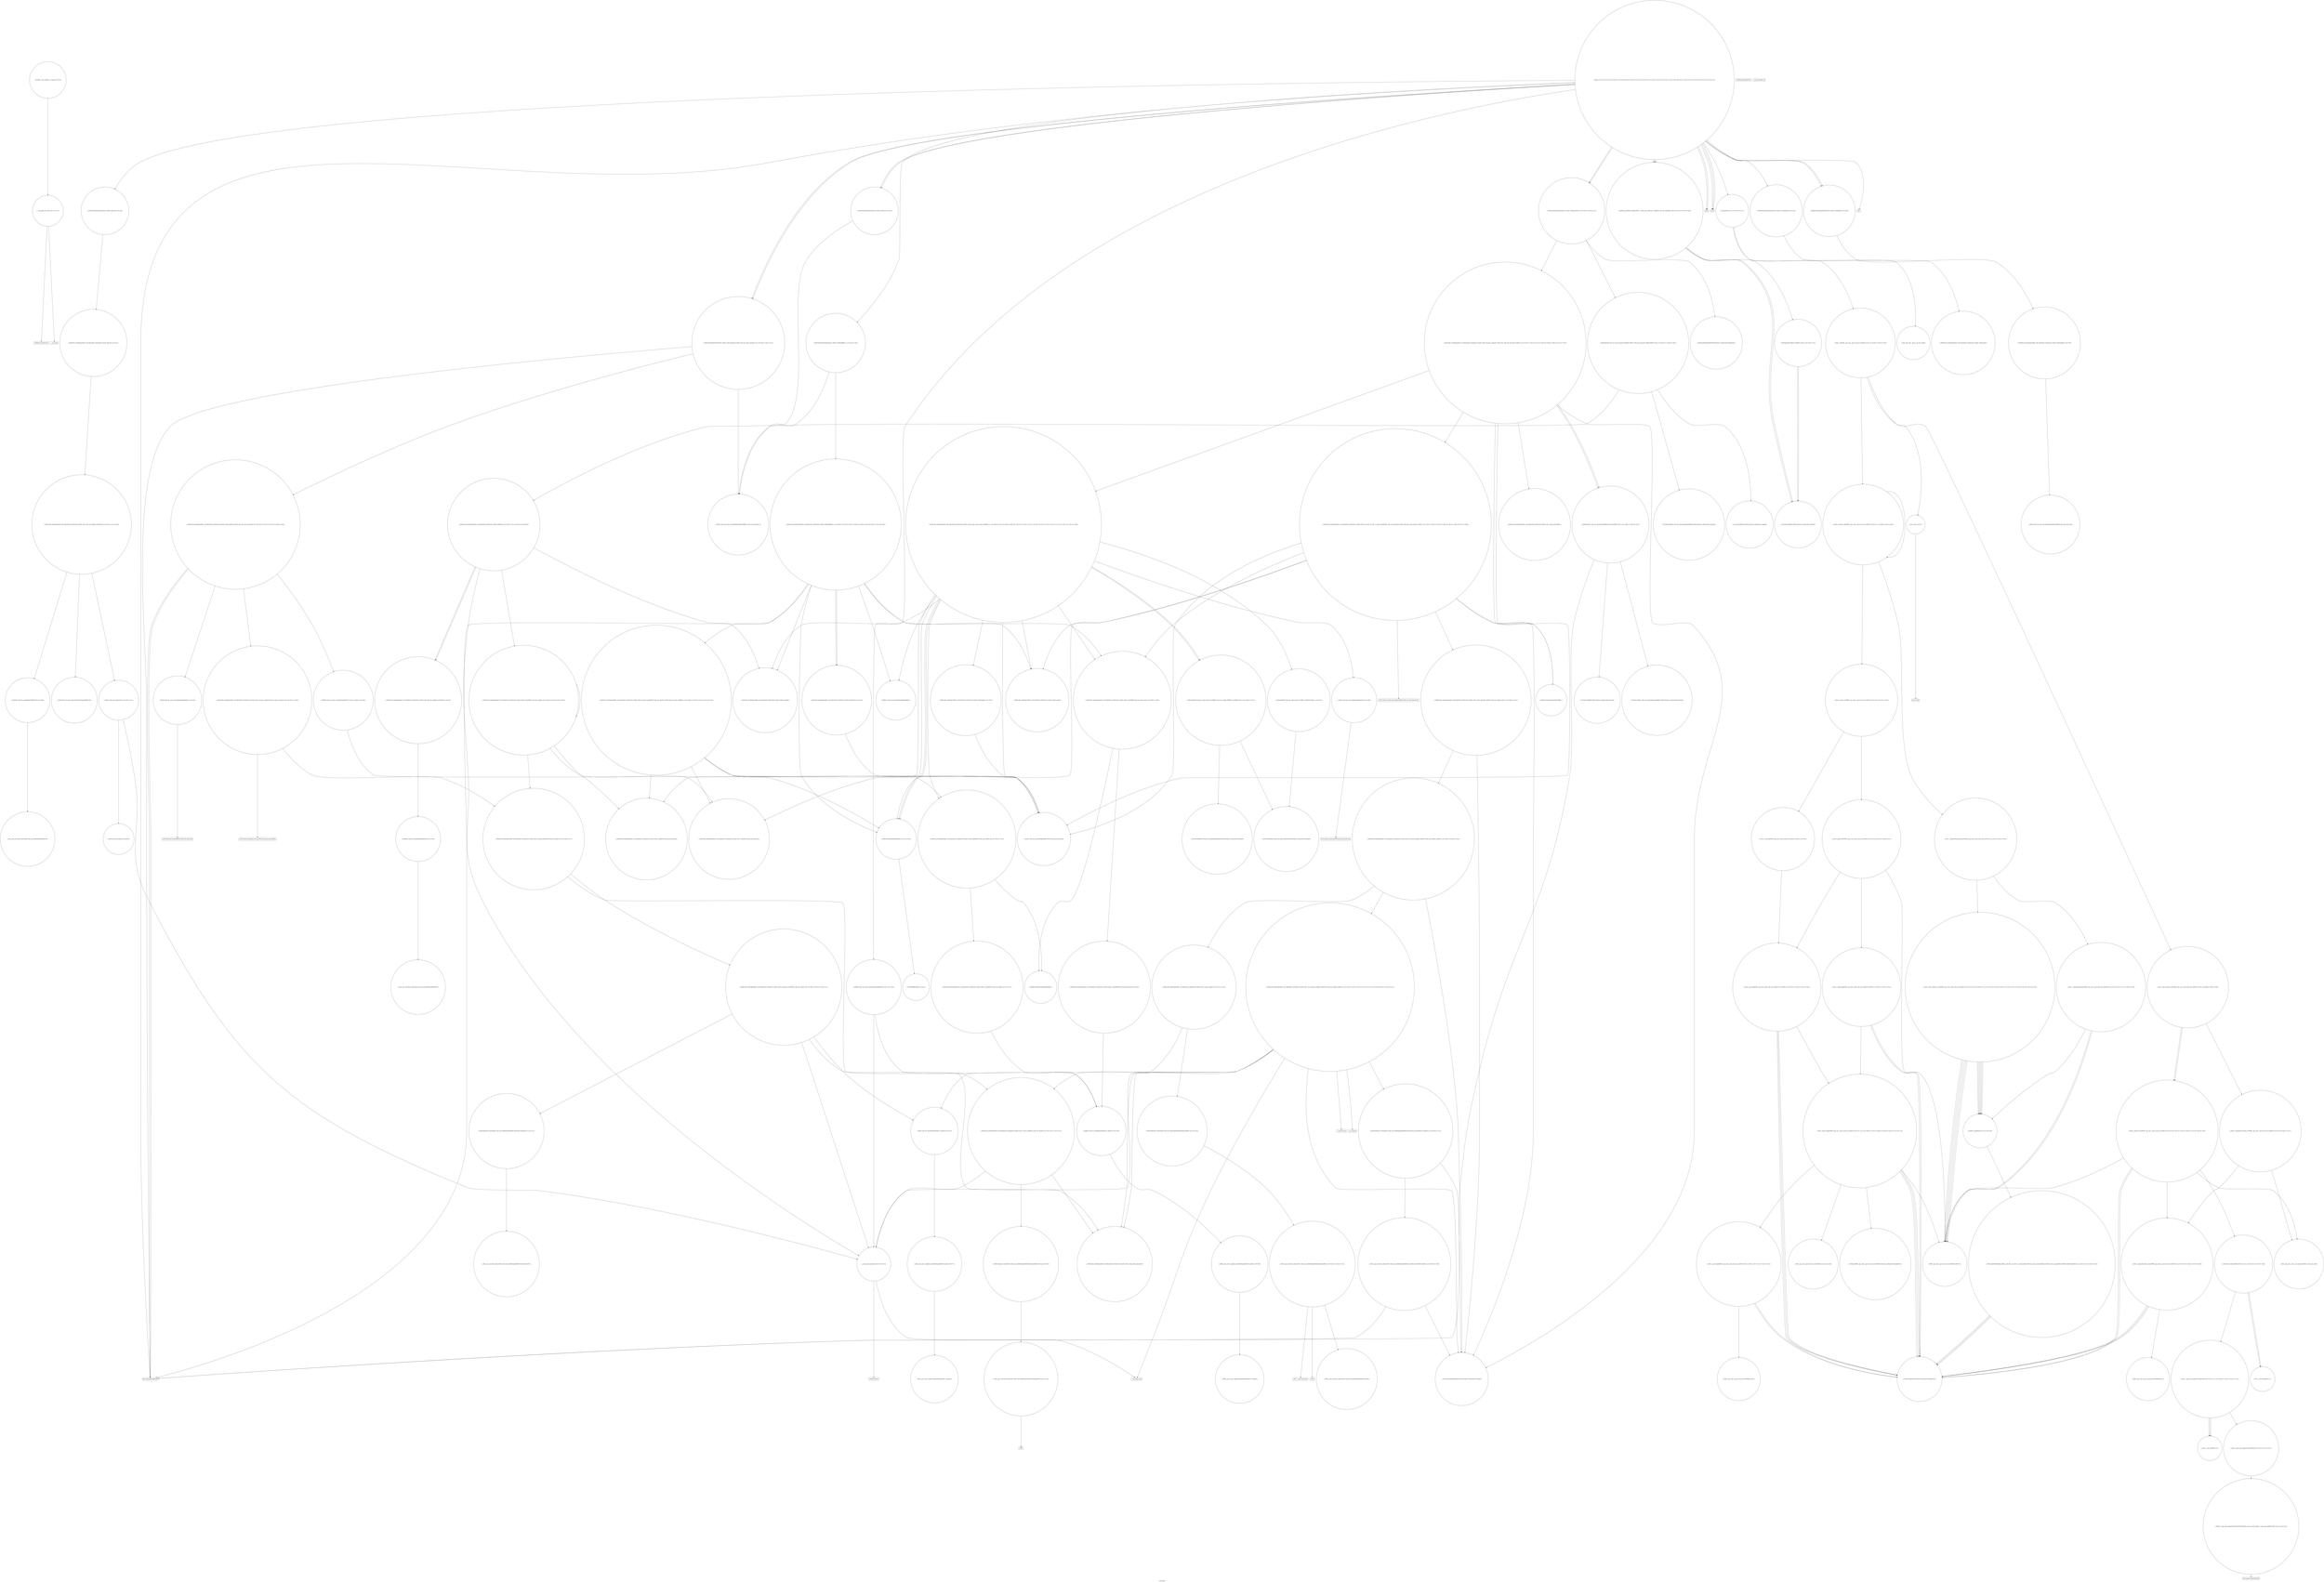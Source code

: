 digraph "Call Graph" {
	label="Call Graph";

	Node0x55dddab17c10 [shape=record,shape=circle,label="{__cxx_global_var_init|{<s0>1|<s1>2}}"];
	Node0x55dddab17c10:s0 -> Node0x55dddab17c90[color=black];
	Node0x55dddab17c10:s1 -> Node0x55dddae17fd0[color=black];
	Node0x55dddae1bb70 [shape=record,shape=circle,label="{_ZNSt8_Rb_treeISt4pairIiiES1_St9_IdentityIS1_ESt4lessIS1_ESaIS1_EE24_M_get_insert_unique_posERKS1_|{<s0>166|<s1>167|<s2>168|<s3>169|<s4>170|<s5>171|<s6>172|<s7>173|<s8>174|<s9>175|<s10>176|<s11>177|<s12>178|<s13>179|<s14>180}}"];
	Node0x55dddae1bb70:s0 -> Node0x55dddae18f50[color=black];
	Node0x55dddae1bb70:s1 -> Node0x55dddae196d0[color=black];
	Node0x55dddae1bb70:s2 -> Node0x55dddae197d0[color=black];
	Node0x55dddae1bb70:s3 -> Node0x55dddae19750[color=black];
	Node0x55dddae1bb70:s4 -> Node0x55dddae190d0[color=black];
	Node0x55dddae1bb70:s5 -> Node0x55dddae19050[color=black];
	Node0x55dddae1bb70:s6 -> Node0x55dddae19650[color=black];
	Node0x55dddae1bb70:s7 -> Node0x55dddae198d0[color=black];
	Node0x55dddae1bb70:s8 -> Node0x55dddae19850[color=black];
	Node0x55dddae1bb70:s9 -> Node0x55dddae19950[color=black];
	Node0x55dddae1bb70:s10 -> Node0x55dddae199d0[color=black];
	Node0x55dddae1bb70:s11 -> Node0x55dddae19a50[color=black];
	Node0x55dddae1bb70:s12 -> Node0x55dddae19750[color=black];
	Node0x55dddae1bb70:s13 -> Node0x55dddae19950[color=black];
	Node0x55dddae1bb70:s14 -> Node0x55dddae19ad0[color=black];
	Node0x55dddae181d0 [shape=record,shape=circle,label="{_ZNSt3setISt4pairIiiESt4lessIS1_ESaIS1_EEC2Ev|{<s0>28}}"];
	Node0x55dddae181d0:s0 -> Node0x55dddae18850[color=black];
	Node0x55dddae196d0 [shape=record,shape=circle,label="{_ZNSt8_Rb_treeISt4pairIiiES1_St9_IdentityIS1_ESt4lessIS1_ESaIS1_EE6_M_endEv}"];
	Node0x55dddae18550 [shape=record,shape=Mrecord,label="{llvm.memcpy.p0i8.p0i8.i64}"];
	Node0x55dddae19a50 [shape=record,shape=circle,label="{_ZNSt8_Rb_treeISt4pairIiiES1_St9_IdentityIS1_ESt4lessIS1_ESaIS1_EE6_S_keyEPKSt18_Rb_tree_node_base|{<s0>199|<s1>200}}"];
	Node0x55dddae19a50:s0 -> Node0x55dddae19fd0[color=black];
	Node0x55dddae19a50:s1 -> Node0x55dddae19bd0[color=black];
	Node0x55dddae188d0 [shape=record,shape=circle,label="{_ZNSt8_Rb_treeISt4pairIiiES1_St9_IdentityIS1_ESt4lessIS1_ESaIS1_EE13_Rb_tree_implIS5_Lb1EEC2Ev|{<s0>46|<s1>47|<s2>48}}"];
	Node0x55dddae188d0:s0 -> Node0x55dddae18950[color=black];
	Node0x55dddae188d0:s1 -> Node0x55dddae189d0[color=black];
	Node0x55dddae188d0:s2 -> Node0x55dddae18a50[color=black];
	Node0x55dddae19dd0 [shape=record,shape=circle,label="{_ZNK9__gnu_cxx16__aligned_membufISt4pairIiiEE7_M_addrEv}"];
	Node0x55dddae18c50 [shape=record,shape=Mrecord,label="{__cxa_begin_catch}"];
	Node0x55dddae1a150 [shape=record,shape=circle,label="{_ZNSt8_Rb_treeISt4pairIiiES1_St9_IdentityIS1_ESt4lessIS1_ESaIS1_EE14_M_create_nodeIJS1_EEEPSt13_Rb_tree_nodeIS1_EDpOT_|{<s0>208|<s1>209|<s2>210}}"];
	Node0x55dddae1a150:s0 -> Node0x55dddae1a1d0[color=black];
	Node0x55dddae1a150:s1 -> Node0x55dddae1bd70[color=black];
	Node0x55dddae1a150:s2 -> Node0x55dddae1a250[color=black];
	Node0x55dddae18fd0 [shape=record,shape=circle,label="{_ZNSt8_Rb_treeISt4pairIiiES1_St9_IdentityIS1_ESt4lessIS1_ESaIS1_EE13_Rb_tree_implIS5_Lb1EED2Ev|{<s0>65}}"];
	Node0x55dddae18fd0:s0 -> Node0x55dddae1a770[color=black];
	Node0x55dddae1a4d0 [shape=record,shape=Mrecord,label="{_Znwm}"];
	Node0x55dddae19350 [shape=record,shape=circle,label="{_ZNSt8_Rb_treeISt4pairIiiES1_St9_IdentityIS1_ESt4lessIS1_ESaIS1_EE21_M_get_Node_allocatorEv}"];
	Node0x55dddae1e090 [shape=record,shape=circle,label="{_ZSt7forwardIRSt17_Rb_tree_iteratorISt4pairIiiEEEOT_RNSt16remove_referenceIS5_E4typeE}"];
	Node0x55dddae1a6f0 [shape=record,shape=Mrecord,label="{_ZdlPv}"];
	Node0x55dddae1e410 [shape=record,shape=circle,label="{_ZNSt23_Rb_tree_const_iteratorISt4pairIiiEEppEv|{<s0>236}}"];
	Node0x55dddae1e410:s0 -> Node0x55dddae1e590[color=black];
	Node0x55dddae1aa70 [shape=record,shape=circle,label="{_ZSt22__final_insertion_sortIPiN9__gnu_cxx5__ops15_Iter_less_iterEEvT_S4_T0_|{<s0>88|<s1>89|<s2>90}}"];
	Node0x55dddae1aa70:s0 -> Node0x55dddae1b3f0[color=black];
	Node0x55dddae1aa70:s1 -> Node0x55dddae1b470[color=black];
	Node0x55dddae1aa70:s2 -> Node0x55dddae1b3f0[color=black];
	Node0x55dddae1e790 [shape=record,shape=circle,label="{_ZNSt8_Rb_treeISt4pairIiiES1_St9_IdentityIS1_ESt4lessIS1_ESaIS1_EE3endEv|{<s0>254}}"];
	Node0x55dddae1e790:s0 -> Node0x55dddae19650[color=black];
	Node0x55dddae1adf0 [shape=record,shape=circle,label="{_ZSt10__pop_heapIPiN9__gnu_cxx5__ops15_Iter_less_iterEEvT_S4_S4_RT0_|{<s0>102|<s1>103|<s2>104|<s3>105}}"];
	Node0x55dddae1adf0:s0 -> Node0x55dddae1ae70[color=black];
	Node0x55dddae1adf0:s1 -> Node0x55dddae1ae70[color=black];
	Node0x55dddae1adf0:s2 -> Node0x55dddae1ae70[color=black];
	Node0x55dddae1adf0:s3 -> Node0x55dddae1aef0[color=black];
	Node0x55dddae1b170 [shape=record,shape=circle,label="{_ZSt22__move_median_to_firstIPiN9__gnu_cxx5__ops15_Iter_less_iterEEvT_S4_S4_S4_T0_|{<s0>116|<s1>117|<s2>118|<s3>119|<s4>120|<s5>121|<s6>122|<s7>123|<s8>124|<s9>125|<s10>126}}"];
	Node0x55dddae1b170:s0 -> Node0x55dddae1ad70[color=black];
	Node0x55dddae1b170:s1 -> Node0x55dddae1ad70[color=black];
	Node0x55dddae1b170:s2 -> Node0x55dddae1b270[color=black];
	Node0x55dddae1b170:s3 -> Node0x55dddae1ad70[color=black];
	Node0x55dddae1b170:s4 -> Node0x55dddae1b270[color=black];
	Node0x55dddae1b170:s5 -> Node0x55dddae1b270[color=black];
	Node0x55dddae1b170:s6 -> Node0x55dddae1ad70[color=black];
	Node0x55dddae1b170:s7 -> Node0x55dddae1b270[color=black];
	Node0x55dddae1b170:s8 -> Node0x55dddae1ad70[color=black];
	Node0x55dddae1b170:s9 -> Node0x55dddae1b270[color=black];
	Node0x55dddae1b170:s10 -> Node0x55dddae1b270[color=black];
	Node0x55dddae1b4f0 [shape=record,shape=circle,label="{_ZSt13move_backwardIPiS0_ET0_T_S2_S1_|{<s0>142|<s1>143|<s2>144}}"];
	Node0x55dddae1b4f0:s0 -> Node0x55dddae1b6f0[color=black];
	Node0x55dddae1b4f0:s1 -> Node0x55dddae1b6f0[color=black];
	Node0x55dddae1b4f0:s2 -> Node0x55dddae1b670[color=black];
	Node0x55dddae1b870 [shape=record,shape=circle,label="{_ZNSt20__copy_move_backwardILb1ELb1ESt26random_access_iterator_tagE13__copy_move_bIiEEPT_PKS3_S6_S4_|{<s0>154}}"];
	Node0x55dddae1b870:s0 -> Node0x55dddae1b8f0[color=black];
	Node0x55dddab17c90 [shape=record,shape=Mrecord,label="{_ZNSt8ios_base4InitC1Ev}"];
	Node0x55dddae1bbf0 [shape=record,shape=circle,label="{_ZNKSt9_IdentityISt4pairIiiEEclERS1_}"];
	Node0x55dddae18250 [shape=record,shape=circle,label="{_ZNSt3setISt4pairIiiESt4lessIS1_ESaIS1_EE6insertEOS1_|{<s0>29|<s1>30|<s2>31}}"];
	Node0x55dddae18250:s0 -> Node0x55dddae1ba70[color=black];
	Node0x55dddae18250:s1 -> Node0x55dddae1b9f0[color=black];
	Node0x55dddae18250:s2 -> Node0x55dddae1baf0[color=black];
	Node0x55dddae19750 [shape=record,shape=circle,label="{_ZNKSt4lessISt4pairIiiEEclERKS1_S4_|{<s0>192}}"];
	Node0x55dddae19750:s0 -> Node0x55dddae19b50[color=black];
	Node0x55dddae185d0 [shape=record,shape=circle,label="{_ZNSt3setISt4pairIiiESt4lessIS1_ESaIS1_EE5eraseB5cxx11ESt23_Rb_tree_const_iteratorIS1_E|{<s0>39|<s1>40|<s2>41}}"];
	Node0x55dddae185d0:s0 -> Node0x55dddae18550[color=black];
	Node0x55dddae185d0:s1 -> Node0x55dddae1e390[color=black];
	Node0x55dddae185d0:s2 -> Node0x55dddae1e110[color=black];
	Node0x55dddae19ad0 [shape=record,shape=circle,label="{_ZNSt4pairIPSt18_Rb_tree_node_baseS1_EC2IRS1_Lb1EEEOT_RKS1_|{<s0>201}}"];
	Node0x55dddae19ad0:s0 -> Node0x55dddae19ed0[color=black];
	Node0x55dddae18950 [shape=record,shape=circle,label="{_ZNSaISt13_Rb_tree_nodeISt4pairIiiEEEC2Ev|{<s0>49}}"];
	Node0x55dddae18950:s0 -> Node0x55dddae18ad0[color=black];
	Node0x55dddae19e50 [shape=record,shape=circle,label="{_ZSt7forwardIRPSt13_Rb_tree_nodeISt4pairIiiEEEOT_RNSt16remove_referenceIS6_E4typeE}"];
	Node0x55dddae18cd0 [shape=record,shape=Mrecord,label="{_ZSt9terminatev}"];
	Node0x55dddae1a1d0 [shape=record,shape=circle,label="{_ZNSt8_Rb_treeISt4pairIiiES1_St9_IdentityIS1_ESt4lessIS1_ESaIS1_EE11_M_get_nodeEv|{<s0>211|<s1>212}}"];
	Node0x55dddae1a1d0:s0 -> Node0x55dddae19350[color=black];
	Node0x55dddae1a1d0:s1 -> Node0x55dddae1a2d0[color=black];
	Node0x55dddae19050 [shape=record,shape=circle,label="{_ZNSt8_Rb_treeISt4pairIiiES1_St9_IdentityIS1_ESt4lessIS1_ESaIS1_EE8_S_rightEPSt18_Rb_tree_node_base}"];
	Node0x55dddae1a550 [shape=record,shape=circle,label="{_ZNSt16allocator_traitsISaISt13_Rb_tree_nodeISt4pairIiiEEEE9constructIS2_JS2_EEEvRS4_PT_DpOT0_|{<s0>226|<s1>227}}"];
	Node0x55dddae1a550:s0 -> Node0x55dddae1bd70[color=black];
	Node0x55dddae1a550:s1 -> Node0x55dddae1df10[color=black];
	Node0x55dddae193d0 [shape=record,shape=circle,label="{_ZNSt13_Rb_tree_nodeISt4pairIiiEE9_M_valptrEv|{<s0>76}}"];
	Node0x55dddae193d0:s0 -> Node0x55dddae194d0[color=black];
	Node0x55dddae1e110 [shape=record,shape=circle,label="{_ZNSt23_Rb_tree_const_iteratorISt4pairIiiEEC2ERKSt17_Rb_tree_iteratorIS1_E}"];
	Node0x55dddae1a770 [shape=record,shape=circle,label="{_ZNSaISt13_Rb_tree_nodeISt4pairIiiEEED2Ev|{<s0>80}}"];
	Node0x55dddae1a770:s0 -> Node0x55dddae1a7f0[color=black];
	Node0x55dddae1e490 [shape=record,shape=circle,label="{_ZNSt8_Rb_treeISt4pairIiiES1_St9_IdentityIS1_ESt4lessIS1_ESaIS1_EE12_M_erase_auxESt23_Rb_tree_const_iteratorIS1_E|{<s0>237|<s1>238}}"];
	Node0x55dddae1e490:s0 -> Node0x55dddae1e610[color=black];
	Node0x55dddae1e490:s1 -> Node0x55dddae19150[color=black];
	Node0x55dddae1aaf0 [shape=record,shape=circle,label="{_ZSt14__partial_sortIPiN9__gnu_cxx5__ops15_Iter_less_iterEEvT_S4_S4_T0_|{<s0>91|<s1>92}}"];
	Node0x55dddae1aaf0:s0 -> Node0x55dddae1abf0[color=black];
	Node0x55dddae1aaf0:s1 -> Node0x55dddae1ac70[color=black];
	Node0x55dddae1e810 [shape=record,shape=circle,label="{_GLOBAL__sub_I_wojteks_1_0.cpp|{<s0>255}}"];
	Node0x55dddae1e810:s0 -> Node0x55dddab17c10[color=black];
	Node0x55dddae1ae70 [shape=record,shape=circle,label="{_ZSt4moveIRiEONSt16remove_referenceIT_E4typeEOS2_}"];
	Node0x55dddae1b1f0 [shape=record,shape=circle,label="{_ZSt21__unguarded_partitionIPiN9__gnu_cxx5__ops15_Iter_less_iterEET_S4_S4_S4_T0_|{<s0>127|<s1>128|<s2>129}}"];
	Node0x55dddae1b1f0:s0 -> Node0x55dddae1ad70[color=black];
	Node0x55dddae1b1f0:s1 -> Node0x55dddae1ad70[color=black];
	Node0x55dddae1b1f0:s2 -> Node0x55dddae1b270[color=black];
	Node0x55dddae1b570 [shape=record,shape=circle,label="{_ZSt25__unguarded_linear_insertIPiN9__gnu_cxx5__ops14_Val_less_iterEEvT_T0_|{<s0>145|<s1>146|<s2>147|<s3>148}}"];
	Node0x55dddae1b570:s0 -> Node0x55dddae1ae70[color=black];
	Node0x55dddae1b570:s1 -> Node0x55dddae1b970[color=black];
	Node0x55dddae1b570:s2 -> Node0x55dddae1ae70[color=black];
	Node0x55dddae1b570:s3 -> Node0x55dddae1ae70[color=black];
	Node0x55dddae1b8f0 [shape=record,shape=Mrecord,label="{llvm.memmove.p0i8.p0i8.i64}"];
	Node0x55dddae17f50 [shape=record,shape=Mrecord,label="{_ZNSt8ios_base4InitD1Ev}"];
	Node0x55dddae1bc70 [shape=record,shape=circle,label="{_ZNSt8_Rb_treeISt4pairIiiES1_St9_IdentityIS1_ESt4lessIS1_ESaIS1_EE11_Alloc_nodeC2ERS7_}"];
	Node0x55dddae182d0 [shape=record,shape=circle,label="{_ZSt9make_pairIRiS0_ESt4pairINSt17__decay_and_stripIT_E6__typeENS2_IT0_E6__typeEEOS3_OS6_|{<s0>32|<s1>33|<s2>34}}"];
	Node0x55dddae182d0:s0 -> Node0x55dddae18d50[color=black];
	Node0x55dddae182d0:s1 -> Node0x55dddae18d50[color=black];
	Node0x55dddae182d0:s2 -> Node0x55dddae18dd0[color=black];
	Node0x55dddae197d0 [shape=record,shape=circle,label="{_ZNSt8_Rb_treeISt4pairIiiES1_St9_IdentityIS1_ESt4lessIS1_ESaIS1_EE6_S_keyEPKSt13_Rb_tree_nodeIS1_E|{<s0>193|<s1>194}}"];
	Node0x55dddae197d0:s0 -> Node0x55dddae19c50[color=black];
	Node0x55dddae197d0:s1 -> Node0x55dddae19bd0[color=black];
	Node0x55dddae18650 [shape=record,shape=circle,label="{_ZNSt3setISt4pairIiiESt4lessIS1_ESaIS1_EE4findERKS1_|{<s0>42|<s1>43}}"];
	Node0x55dddae18650:s0 -> Node0x55dddae1e690[color=black];
	Node0x55dddae18650:s1 -> Node0x55dddae1e110[color=black];
	Node0x55dddae19b50 [shape=record,shape=circle,label="{_ZStltIiiEbRKSt4pairIT_T0_ES5_}"];
	Node0x55dddae189d0 [shape=record,shape=circle,label="{_ZNSt20_Rb_tree_key_compareISt4lessISt4pairIiiEEEC2Ev}"];
	Node0x55dddae19ed0 [shape=record,shape=circle,label="{_ZSt7forwardIRPSt18_Rb_tree_node_baseEOT_RNSt16remove_referenceIS3_E4typeE}"];
	Node0x55dddae18d50 [shape=record,shape=circle,label="{_ZSt7forwardIRiEOT_RNSt16remove_referenceIS1_E4typeE}"];
	Node0x55dddae1a250 [shape=record,shape=circle,label="{_ZNSt8_Rb_treeISt4pairIiiES1_St9_IdentityIS1_ESt4lessIS1_ESaIS1_EE17_M_construct_nodeIJS1_EEEvPSt13_Rb_tree_nodeIS1_EDpOT_|{<s0>213|<s1>214|<s2>215|<s3>216|<s4>217|<s5>218|<s6>219|<s7>220|<s8>221}}"];
	Node0x55dddae1a250:s0 -> Node0x55dddae19350[color=black];
	Node0x55dddae1a250:s1 -> Node0x55dddae193d0[color=black];
	Node0x55dddae1a250:s2 -> Node0x55dddae1bd70[color=black];
	Node0x55dddae1a250:s3 -> Node0x55dddae1a550[color=black];
	Node0x55dddae1a250:s4 -> Node0x55dddae18c50[color=black];
	Node0x55dddae1a250:s5 -> Node0x55dddae19250[color=black];
	Node0x55dddae1a250:s6 -> Node0x55dddae1a5d0[color=black];
	Node0x55dddae1a250:s7 -> Node0x55dddae1de90[color=black];
	Node0x55dddae1a250:s8 -> Node0x55dddae18bd0[color=black];
	Node0x55dddae190d0 [shape=record,shape=circle,label="{_ZNSt8_Rb_treeISt4pairIiiES1_St9_IdentityIS1_ESt4lessIS1_ESaIS1_EE7_S_leftEPSt18_Rb_tree_node_base}"];
	Node0x55dddae1a5d0 [shape=record,shape=Mrecord,label="{__cxa_rethrow}"];
	Node0x55dddae19450 [shape=record,shape=circle,label="{_ZN9__gnu_cxx13new_allocatorISt13_Rb_tree_nodeISt4pairIiiEEE7destroyIS3_EEvPT_}"];
	Node0x55dddae1e190 [shape=record,shape=circle,label="{_ZSt7forwardIRbEOT_RNSt16remove_referenceIS1_E4typeE}"];
	Node0x55dddae1a7f0 [shape=record,shape=circle,label="{_ZN9__gnu_cxx13new_allocatorISt13_Rb_tree_nodeISt4pairIiiEEED2Ev}"];
	Node0x55dddae1e510 [shape=record,shape=circle,label="{_ZNKSt23_Rb_tree_const_iteratorISt4pairIiiEE13_M_const_castEv|{<s0>239}}"];
	Node0x55dddae1e510:s0 -> Node0x55dddae19650[color=black];
	Node0x55dddae1ab70 [shape=record,shape=circle,label="{_ZSt27__unguarded_partition_pivotIPiN9__gnu_cxx5__ops15_Iter_less_iterEET_S4_S4_T0_|{<s0>93|<s1>94}}"];
	Node0x55dddae1ab70:s0 -> Node0x55dddae1b170[color=black];
	Node0x55dddae1ab70:s1 -> Node0x55dddae1b1f0[color=black];
	Node0x55dddae1aef0 [shape=record,shape=circle,label="{_ZSt13__adjust_heapIPiliN9__gnu_cxx5__ops15_Iter_less_iterEEvT_T0_S5_T1_T2_|{<s0>106|<s1>107|<s2>108|<s3>109|<s4>110|<s5>111|<s6>112}}"];
	Node0x55dddae1aef0:s0 -> Node0x55dddae1ad70[color=black];
	Node0x55dddae1aef0:s1 -> Node0x55dddae1ae70[color=black];
	Node0x55dddae1aef0:s2 -> Node0x55dddae1ae70[color=black];
	Node0x55dddae1aef0:s3 -> Node0x55dddae1af70[color=black];
	Node0x55dddae1aef0:s4 -> Node0x55dddae1aff0[color=black];
	Node0x55dddae1aef0:s5 -> Node0x55dddae1ae70[color=black];
	Node0x55dddae1aef0:s6 -> Node0x55dddae1b070[color=black];
	Node0x55dddae1b270 [shape=record,shape=circle,label="{_ZSt9iter_swapIPiS0_EvT_T0_|{<s0>130}}"];
	Node0x55dddae1b270:s0 -> Node0x55dddae1b2f0[color=black];
	Node0x55dddae1b5f0 [shape=record,shape=circle,label="{_ZN9__gnu_cxx5__ops15__val_comp_iterENS0_15_Iter_less_iterE}"];
	Node0x55dddae1b970 [shape=record,shape=circle,label="{_ZNK9__gnu_cxx5__ops14_Val_less_iterclIiPiEEbRT_T0_}"];
	Node0x55dddae17fd0 [shape=record,shape=Mrecord,label="{__cxa_atexit}"];
	Node0x55dddae1bcf0 [shape=record,shape=circle,label="{_ZNSt8_Rb_treeISt4pairIiiES1_St9_IdentityIS1_ESt4lessIS1_ESaIS1_EE10_M_insert_IS1_NS7_11_Alloc_nodeEEESt17_Rb_tree_iteratorIS1_EPSt18_Rb_tree_node_baseSD_OT_RT0_|{<s0>181|<s1>182|<s2>183|<s3>184|<s4>185|<s5>186|<s6>187|<s7>188}}"];
	Node0x55dddae1bcf0:s0 -> Node0x55dddae196d0[color=black];
	Node0x55dddae1bcf0:s1 -> Node0x55dddae1bbf0[color=black];
	Node0x55dddae1bcf0:s2 -> Node0x55dddae19a50[color=black];
	Node0x55dddae1bcf0:s3 -> Node0x55dddae19750[color=black];
	Node0x55dddae1bcf0:s4 -> Node0x55dddae1bd70[color=black];
	Node0x55dddae1bcf0:s5 -> Node0x55dddae1a050[color=black];
	Node0x55dddae1bcf0:s6 -> Node0x55dddae1a0d0[color=black];
	Node0x55dddae1bcf0:s7 -> Node0x55dddae19650[color=black];
	Node0x55dddae18350 [shape=record,shape=Mrecord,label="{__gxx_personality_v0}"];
	Node0x55dddae19850 [shape=record,shape=circle,label="{_ZNKSt17_Rb_tree_iteratorISt4pairIiiEEeqERKS2_}"];
	Node0x55dddae186d0 [shape=record,shape=Mrecord,label="{printf}"];
	Node0x55dddae19bd0 [shape=record,shape=circle,label="{_ZNKSt9_IdentityISt4pairIiiEEclERKS1_}"];
	Node0x55dddae18a50 [shape=record,shape=circle,label="{_ZNSt15_Rb_tree_headerC2Ev|{<s0>50|<s1>51}}"];
	Node0x55dddae18a50:s0 -> Node0x55dddae18b50[color=black];
	Node0x55dddae18a50:s1 -> Node0x55dddae18bd0[color=black];
	Node0x55dddae19f50 [shape=record,shape=Mrecord,label="{_ZSt18_Rb_tree_decrementPSt18_Rb_tree_node_base}"];
	Node0x55dddae18dd0 [shape=record,shape=circle,label="{_ZNSt4pairIiiEC2IRiS2_Lb1EEEOT_OT0_|{<s0>54|<s1>55}}"];
	Node0x55dddae18dd0:s0 -> Node0x55dddae18d50[color=black];
	Node0x55dddae18dd0:s1 -> Node0x55dddae18d50[color=black];
	Node0x55dddae1a2d0 [shape=record,shape=circle,label="{_ZNSt16allocator_traitsISaISt13_Rb_tree_nodeISt4pairIiiEEEE8allocateERS4_m|{<s0>222}}"];
	Node0x55dddae1a2d0:s0 -> Node0x55dddae1a350[color=black];
	Node0x55dddae19150 [shape=record,shape=circle,label="{_ZNSt8_Rb_treeISt4pairIiiES1_St9_IdentityIS1_ESt4lessIS1_ESaIS1_EE12_M_drop_nodeEPSt13_Rb_tree_nodeIS1_E|{<s0>66|<s1>67}}"];
	Node0x55dddae19150:s0 -> Node0x55dddae191d0[color=black];
	Node0x55dddae19150:s1 -> Node0x55dddae19250[color=black];
	Node0x55dddae1de90 [shape=record,shape=Mrecord,label="{__cxa_end_catch}"];
	Node0x55dddae194d0 [shape=record,shape=circle,label="{_ZN9__gnu_cxx16__aligned_membufISt4pairIiiEE6_M_ptrEv|{<s0>77}}"];
	Node0x55dddae194d0:s0 -> Node0x55dddae19550[color=black];
	Node0x55dddae1e210 [shape=record,shape=circle,label="{_ZNKSt8_Rb_treeISt4pairIiiES1_St9_IdentityIS1_ESt4lessIS1_ESaIS1_EE5emptyEv}"];
	Node0x55dddae1a870 [shape=record,shape=circle,label="{_ZSt6__sortIPiN9__gnu_cxx5__ops15_Iter_less_iterEEvT_S4_T0_|{<s0>81|<s1>82|<s2>83}}"];
	Node0x55dddae1a870:s0 -> Node0x55dddae1a9f0[color=black];
	Node0x55dddae1a870:s1 -> Node0x55dddae1a970[color=black];
	Node0x55dddae1a870:s2 -> Node0x55dddae1aa70[color=black];
	Node0x55dddae1e590 [shape=record,shape=Mrecord,label="{_ZSt18_Rb_tree_incrementPKSt18_Rb_tree_node_base}"];
	Node0x55dddae1abf0 [shape=record,shape=circle,label="{_ZSt13__heap_selectIPiN9__gnu_cxx5__ops15_Iter_less_iterEEvT_S4_S4_T0_|{<s0>95|<s1>96|<s2>97}}"];
	Node0x55dddae1abf0:s0 -> Node0x55dddae1acf0[color=black];
	Node0x55dddae1abf0:s1 -> Node0x55dddae1ad70[color=black];
	Node0x55dddae1abf0:s2 -> Node0x55dddae1adf0[color=black];
	Node0x55dddae1af70 [shape=record,shape=circle,label="{_ZSt4moveIRN9__gnu_cxx5__ops15_Iter_less_iterEEONSt16remove_referenceIT_E4typeEOS5_}"];
	Node0x55dddae1b2f0 [shape=record,shape=circle,label="{_ZSt4swapIiENSt9enable_ifIXsr6__and_ISt6__not_ISt15__is_tuple_likeIT_EESt21is_move_constructibleIS3_ESt18is_move_assignableIS3_EEE5valueEvE4typeERS3_SC_|{<s0>131|<s1>132|<s2>133}}"];
	Node0x55dddae1b2f0:s0 -> Node0x55dddae1ae70[color=black];
	Node0x55dddae1b2f0:s1 -> Node0x55dddae1ae70[color=black];
	Node0x55dddae1b2f0:s2 -> Node0x55dddae1ae70[color=black];
	Node0x55dddae1b670 [shape=record,shape=circle,label="{_ZSt23__copy_move_backward_a2ILb1EPiS0_ET1_T0_S2_S1_|{<s0>149|<s1>150|<s2>151|<s3>152}}"];
	Node0x55dddae1b670:s0 -> Node0x55dddae1b7f0[color=black];
	Node0x55dddae1b670:s1 -> Node0x55dddae1b7f0[color=black];
	Node0x55dddae1b670:s2 -> Node0x55dddae1b7f0[color=black];
	Node0x55dddae1b670:s3 -> Node0x55dddae1b770[color=black];
	Node0x55dddae1b9f0 [shape=record,shape=circle,label="{_ZNSt8_Rb_treeISt4pairIiiES1_St9_IdentityIS1_ESt4lessIS1_ESaIS1_EE16_M_insert_uniqueIS1_EES0_ISt17_Rb_tree_iteratorIS1_EbEOT_|{<s0>155|<s1>156|<s2>157|<s3>158|<s4>159|<s5>160|<s6>161|<s7>162}}"];
	Node0x55dddae1b9f0:s0 -> Node0x55dddae1bbf0[color=black];
	Node0x55dddae1b9f0:s1 -> Node0x55dddae1bb70[color=black];
	Node0x55dddae1b9f0:s2 -> Node0x55dddae1bc70[color=black];
	Node0x55dddae1b9f0:s3 -> Node0x55dddae1bd70[color=black];
	Node0x55dddae1b9f0:s4 -> Node0x55dddae1bcf0[color=black];
	Node0x55dddae1b9f0:s5 -> Node0x55dddae1bdf0[color=black];
	Node0x55dddae1b9f0:s6 -> Node0x55dddae19650[color=black];
	Node0x55dddae1b9f0:s7 -> Node0x55dddae1bdf0[color=black];
	Node0x55dddae18050 [shape=record,shape=circle,label="{main|{<s0>3|<s1>4|<s2>5|<s3>6|<s4>7|<s5>8|<s6>9|<s7>10|<s8>11|<s9>12|<s10>13|<s11>14|<s12>15|<s13>16|<s14>17|<s15>18|<s16>19|<s17>20|<s18>21|<s19>22|<s20>23|<s21>24|<s22>25}}"];
	Node0x55dddae18050:s0 -> Node0x55dddae180d0[color=black];
	Node0x55dddae18050:s1 -> Node0x55dddae180d0[color=black];
	Node0x55dddae18050:s2 -> Node0x55dddae180d0[color=black];
	Node0x55dddae18050:s3 -> Node0x55dddae18150[color=black];
	Node0x55dddae18050:s4 -> Node0x55dddae181d0[color=black];
	Node0x55dddae18050:s5 -> Node0x55dddae182d0[color=black];
	Node0x55dddae18050:s6 -> Node0x55dddae18250[color=black];
	Node0x55dddae18050:s7 -> Node0x55dddae187d0[color=black];
	Node0x55dddae18050:s8 -> Node0x55dddae183d0[color=black];
	Node0x55dddae18050:s9 -> Node0x55dddae18450[color=black];
	Node0x55dddae18050:s10 -> Node0x55dddae184d0[color=black];
	Node0x55dddae18050:s11 -> Node0x55dddae18550[color=black];
	Node0x55dddae18050:s12 -> Node0x55dddae18450[color=black];
	Node0x55dddae18050:s13 -> Node0x55dddae185d0[color=black];
	Node0x55dddae18050:s14 -> Node0x55dddae182d0[color=black];
	Node0x55dddae18050:s15 -> Node0x55dddae18650[color=black];
	Node0x55dddae18050:s16 -> Node0x55dddae185d0[color=black];
	Node0x55dddae18050:s17 -> Node0x55dddae182d0[color=black];
	Node0x55dddae18050:s18 -> Node0x55dddae18250[color=black];
	Node0x55dddae18050:s19 -> Node0x55dddae186d0[color=black];
	Node0x55dddae18050:s20 -> Node0x55dddae18750[color=black];
	Node0x55dddae18050:s21 -> Node0x55dddae186d0[color=black];
	Node0x55dddae18050:s22 -> Node0x55dddae187d0[color=black];
	Node0x55dddae1bd70 [shape=record,shape=circle,label="{_ZSt7forwardISt4pairIiiEEOT_RNSt16remove_referenceIS2_E4typeE}"];
	Node0x55dddae183d0 [shape=record,shape=circle,label="{_ZNKSt3setISt4pairIiiESt4lessIS1_ESaIS1_EE5emptyEv|{<s0>35}}"];
	Node0x55dddae183d0:s0 -> Node0x55dddae1e210[color=black];
	Node0x55dddae198d0 [shape=record,shape=circle,label="{_ZNSt8_Rb_treeISt4pairIiiES1_St9_IdentityIS1_ESt4lessIS1_ESaIS1_EE5beginEv|{<s0>195}}"];
	Node0x55dddae198d0:s0 -> Node0x55dddae19650[color=black];
	Node0x55dddae18750 [shape=record,shape=Mrecord,label="{puts}"];
	Node0x55dddae19c50 [shape=record,shape=circle,label="{_ZNSt8_Rb_treeISt4pairIiiES1_St9_IdentityIS1_ESt4lessIS1_ESaIS1_EE8_S_valueEPKSt13_Rb_tree_nodeIS1_E|{<s0>202}}"];
	Node0x55dddae19c50:s0 -> Node0x55dddae19cd0[color=black];
	Node0x55dddae18ad0 [shape=record,shape=circle,label="{_ZN9__gnu_cxx13new_allocatorISt13_Rb_tree_nodeISt4pairIiiEEEC2Ev}"];
	Node0x55dddae19fd0 [shape=record,shape=circle,label="{_ZNSt8_Rb_treeISt4pairIiiES1_St9_IdentityIS1_ESt4lessIS1_ESaIS1_EE8_S_valueEPKSt18_Rb_tree_node_base|{<s0>205}}"];
	Node0x55dddae19fd0:s0 -> Node0x55dddae19cd0[color=black];
	Node0x55dddae18e50 [shape=record,shape=circle,label="{_ZNSt8_Rb_treeISt4pairIiiES1_St9_IdentityIS1_ESt4lessIS1_ESaIS1_EED2Ev|{<s0>56|<s1>57|<s2>58|<s3>59|<s4>60}}"];
	Node0x55dddae18e50:s0 -> Node0x55dddae18f50[color=black];
	Node0x55dddae18e50:s1 -> Node0x55dddae18ed0[color=black];
	Node0x55dddae18e50:s2 -> Node0x55dddae18fd0[color=black];
	Node0x55dddae18e50:s3 -> Node0x55dddae18fd0[color=black];
	Node0x55dddae18e50:s4 -> Node0x55dddae18bd0[color=black];
	Node0x55dddae1a350 [shape=record,shape=circle,label="{_ZN9__gnu_cxx13new_allocatorISt13_Rb_tree_nodeISt4pairIiiEEE8allocateEmPKv|{<s0>223|<s1>224|<s2>225}}"];
	Node0x55dddae1a350:s0 -> Node0x55dddae1a3d0[color=black];
	Node0x55dddae1a350:s1 -> Node0x55dddae1a450[color=black];
	Node0x55dddae1a350:s2 -> Node0x55dddae1a4d0[color=black];
	Node0x55dddae191d0 [shape=record,shape=circle,label="{_ZNSt8_Rb_treeISt4pairIiiES1_St9_IdentityIS1_ESt4lessIS1_ESaIS1_EE15_M_destroy_nodeEPSt13_Rb_tree_nodeIS1_E|{<s0>68|<s1>69|<s2>70|<s3>71}}"];
	Node0x55dddae191d0:s0 -> Node0x55dddae19350[color=black];
	Node0x55dddae191d0:s1 -> Node0x55dddae193d0[color=black];
	Node0x55dddae191d0:s2 -> Node0x55dddae192d0[color=black];
	Node0x55dddae191d0:s3 -> Node0x55dddae18bd0[color=black];
	Node0x55dddae1df10 [shape=record,shape=circle,label="{_ZN9__gnu_cxx13new_allocatorISt13_Rb_tree_nodeISt4pairIiiEEE9constructIS3_JS3_EEEvPT_DpOT0_|{<s0>228|<s1>229}}"];
	Node0x55dddae1df10:s0 -> Node0x55dddae1bd70[color=black];
	Node0x55dddae1df10:s1 -> Node0x55dddae18550[color=black];
	Node0x55dddae19550 [shape=record,shape=circle,label="{_ZN9__gnu_cxx16__aligned_membufISt4pairIiiEE7_M_addrEv}"];
	Node0x55dddae1e290 [shape=record,shape=circle,label="{_ZNKSt8_Rb_treeISt4pairIiiES1_St9_IdentityIS1_ESt4lessIS1_ESaIS1_EE5beginEv|{<s0>230}}"];
	Node0x55dddae1e290:s0 -> Node0x55dddae1e310[color=black];
	Node0x55dddae1a8f0 [shape=record,shape=circle,label="{_ZN9__gnu_cxx5__ops16__iter_less_iterEv}"];
	Node0x55dddae1e610 [shape=record,shape=Mrecord,label="{_ZSt28_Rb_tree_rebalance_for_erasePSt18_Rb_tree_node_baseRS_}"];
	Node0x55dddae1ac70 [shape=record,shape=circle,label="{_ZSt11__sort_heapIPiN9__gnu_cxx5__ops15_Iter_less_iterEEvT_S4_RT0_|{<s0>98}}"];
	Node0x55dddae1ac70:s0 -> Node0x55dddae1adf0[color=black];
	Node0x55dddae1aff0 [shape=record,shape=circle,label="{_ZN9__gnu_cxx5__ops14_Iter_less_valC2ENS0_15_Iter_less_iterE}"];
	Node0x55dddae1b370 [shape=record,shape=Mrecord,label="{llvm.ctlz.i64}"];
	Node0x55dddae1b6f0 [shape=record,shape=circle,label="{_ZSt12__miter_baseIPiET_S1_}"];
	Node0x55dddae1ba70 [shape=record,shape=circle,label="{_ZSt4moveIRSt4pairIiiEEONSt16remove_referenceIT_E4typeEOS4_}"];
	Node0x55dddae180d0 [shape=record,shape=Mrecord,label="{scanf}"];
	Node0x55dddae1bdf0 [shape=record,shape=circle,label="{_ZNSt4pairISt17_Rb_tree_iteratorIS_IiiEEbEC2IS2_bLb1EEEOT_OT0_|{<s0>189|<s1>190|<s2>191}}"];
	Node0x55dddae1bdf0:s0 -> Node0x55dddae1df90[color=black];
	Node0x55dddae1bdf0:s1 -> Node0x55dddae18550[color=black];
	Node0x55dddae1bdf0:s2 -> Node0x55dddae1e010[color=black];
	Node0x55dddae18450 [shape=record,shape=circle,label="{_ZNKSt3setISt4pairIiiESt4lessIS1_ESaIS1_EE5beginEv|{<s0>36}}"];
	Node0x55dddae18450:s0 -> Node0x55dddae1e290[color=black];
	Node0x55dddae19950 [shape=record,shape=circle,label="{_ZNSt4pairIPSt18_Rb_tree_node_baseS1_EC2IRPSt13_Rb_tree_nodeIS_IiiEERS1_Lb1EEEOT_OT0_|{<s0>196|<s1>197}}"];
	Node0x55dddae19950:s0 -> Node0x55dddae19e50[color=black];
	Node0x55dddae19950:s1 -> Node0x55dddae19ed0[color=black];
	Node0x55dddae187d0 [shape=record,shape=circle,label="{_ZNSt3setISt4pairIiiESt4lessIS1_ESaIS1_EED2Ev|{<s0>44}}"];
	Node0x55dddae187d0:s0 -> Node0x55dddae18e50[color=black];
	Node0x55dddae19cd0 [shape=record,shape=circle,label="{_ZNKSt13_Rb_tree_nodeISt4pairIiiEE9_M_valptrEv|{<s0>203}}"];
	Node0x55dddae19cd0:s0 -> Node0x55dddae19d50[color=black];
	Node0x55dddae18b50 [shape=record,shape=circle,label="{_ZNSt15_Rb_tree_header8_M_resetEv}"];
	Node0x55dddae1a050 [shape=record,shape=circle,label="{_ZNKSt8_Rb_treeISt4pairIiiES1_St9_IdentityIS1_ESt4lessIS1_ESaIS1_EE11_Alloc_nodeclIS1_EEPSt13_Rb_tree_nodeIS1_EOT_|{<s0>206|<s1>207}}"];
	Node0x55dddae1a050:s0 -> Node0x55dddae1bd70[color=black];
	Node0x55dddae1a050:s1 -> Node0x55dddae1a150[color=black];
	Node0x55dddae18ed0 [shape=record,shape=circle,label="{_ZNSt8_Rb_treeISt4pairIiiES1_St9_IdentityIS1_ESt4lessIS1_ESaIS1_EE8_M_eraseEPSt13_Rb_tree_nodeIS1_E|{<s0>61|<s1>62|<s2>63|<s3>64}}"];
	Node0x55dddae18ed0:s0 -> Node0x55dddae19050[color=black];
	Node0x55dddae18ed0:s1 -> Node0x55dddae18ed0[color=black];
	Node0x55dddae18ed0:s2 -> Node0x55dddae190d0[color=black];
	Node0x55dddae18ed0:s3 -> Node0x55dddae19150[color=black];
	Node0x55dddae1a3d0 [shape=record,shape=circle,label="{_ZNK9__gnu_cxx13new_allocatorISt13_Rb_tree_nodeISt4pairIiiEEE8max_sizeEv}"];
	Node0x55dddae19250 [shape=record,shape=circle,label="{_ZNSt8_Rb_treeISt4pairIiiES1_St9_IdentityIS1_ESt4lessIS1_ESaIS1_EE11_M_put_nodeEPSt13_Rb_tree_nodeIS1_E|{<s0>72|<s1>73|<s2>74}}"];
	Node0x55dddae19250:s0 -> Node0x55dddae19350[color=black];
	Node0x55dddae19250:s1 -> Node0x55dddae195d0[color=black];
	Node0x55dddae19250:s2 -> Node0x55dddae18bd0[color=black];
	Node0x55dddae1df90 [shape=record,shape=circle,label="{_ZSt7forwardISt17_Rb_tree_iteratorISt4pairIiiEEEOT_RNSt16remove_referenceIS4_E4typeE}"];
	Node0x55dddae195d0 [shape=record,shape=circle,label="{_ZNSt16allocator_traitsISaISt13_Rb_tree_nodeISt4pairIiiEEEE10deallocateERS4_PS3_m|{<s0>78}}"];
	Node0x55dddae195d0:s0 -> Node0x55dddae1a670[color=black];
	Node0x55dddae1e310 [shape=record,shape=circle,label="{_ZNSt23_Rb_tree_const_iteratorISt4pairIiiEEC2EPKSt18_Rb_tree_node_base}"];
	Node0x55dddae1a970 [shape=record,shape=circle,label="{_ZSt16__introsort_loopIPilN9__gnu_cxx5__ops15_Iter_less_iterEEvT_S4_T0_T1_|{<s0>84|<s1>85|<s2>86}}"];
	Node0x55dddae1a970:s0 -> Node0x55dddae1aaf0[color=black];
	Node0x55dddae1a970:s1 -> Node0x55dddae1ab70[color=black];
	Node0x55dddae1a970:s2 -> Node0x55dddae1a970[color=black];
	Node0x55dddae1e690 [shape=record,shape=circle,label="{_ZNSt8_Rb_treeISt4pairIiiES1_St9_IdentityIS1_ESt4lessIS1_ESaIS1_EE4findERKS1_|{<s0>240|<s1>241|<s2>242|<s3>243|<s4>244|<s5>245|<s6>246|<s7>247|<s8>248}}"];
	Node0x55dddae1e690:s0 -> Node0x55dddae18f50[color=black];
	Node0x55dddae1e690:s1 -> Node0x55dddae196d0[color=black];
	Node0x55dddae1e690:s2 -> Node0x55dddae1e710[color=black];
	Node0x55dddae1e690:s3 -> Node0x55dddae1e790[color=black];
	Node0x55dddae1e690:s4 -> Node0x55dddae19850[color=black];
	Node0x55dddae1e690:s5 -> Node0x55dddae19a50[color=black];
	Node0x55dddae1e690:s6 -> Node0x55dddae19750[color=black];
	Node0x55dddae1e690:s7 -> Node0x55dddae1e790[color=black];
	Node0x55dddae1e690:s8 -> Node0x55dddae18550[color=black];
	Node0x55dddae1acf0 [shape=record,shape=circle,label="{_ZSt11__make_heapIPiN9__gnu_cxx5__ops15_Iter_less_iterEEvT_S4_RT0_|{<s0>99|<s1>100|<s2>101}}"];
	Node0x55dddae1acf0:s0 -> Node0x55dddae1ae70[color=black];
	Node0x55dddae1acf0:s1 -> Node0x55dddae1ae70[color=black];
	Node0x55dddae1acf0:s2 -> Node0x55dddae1aef0[color=black];
	Node0x55dddae1b070 [shape=record,shape=circle,label="{_ZSt11__push_heapIPiliN9__gnu_cxx5__ops14_Iter_less_valEEvT_T0_S5_T1_RT2_|{<s0>113|<s1>114|<s2>115}}"];
	Node0x55dddae1b070:s0 -> Node0x55dddae1b0f0[color=black];
	Node0x55dddae1b070:s1 -> Node0x55dddae1ae70[color=black];
	Node0x55dddae1b070:s2 -> Node0x55dddae1ae70[color=black];
	Node0x55dddae1b3f0 [shape=record,shape=circle,label="{_ZSt16__insertion_sortIPiN9__gnu_cxx5__ops15_Iter_less_iterEEvT_S4_T0_|{<s0>134|<s1>135|<s2>136|<s3>137|<s4>138|<s5>139}}"];
	Node0x55dddae1b3f0:s0 -> Node0x55dddae1ad70[color=black];
	Node0x55dddae1b3f0:s1 -> Node0x55dddae1ae70[color=black];
	Node0x55dddae1b3f0:s2 -> Node0x55dddae1b4f0[color=black];
	Node0x55dddae1b3f0:s3 -> Node0x55dddae1ae70[color=black];
	Node0x55dddae1b3f0:s4 -> Node0x55dddae1b5f0[color=black];
	Node0x55dddae1b3f0:s5 -> Node0x55dddae1b570[color=black];
	Node0x55dddae1b770 [shape=record,shape=circle,label="{_ZSt22__copy_move_backward_aILb1EPiS0_ET1_T0_S2_S1_|{<s0>153}}"];
	Node0x55dddae1b770:s0 -> Node0x55dddae1b870[color=black];
	Node0x55dddae1baf0 [shape=record,shape=circle,label="{_ZNSt4pairISt23_Rb_tree_const_iteratorIS_IiiEEbEC2IRSt17_Rb_tree_iteratorIS1_ERbLb1EEEOT_OT0_|{<s0>163|<s1>164|<s2>165}}"];
	Node0x55dddae1baf0:s0 -> Node0x55dddae1e090[color=black];
	Node0x55dddae1baf0:s1 -> Node0x55dddae1e110[color=black];
	Node0x55dddae1baf0:s2 -> Node0x55dddae1e190[color=black];
	Node0x55dddae18150 [shape=record,shape=circle,label="{_ZSt4sortIPiEvT_S1_|{<s0>26|<s1>27}}"];
	Node0x55dddae18150:s0 -> Node0x55dddae1a8f0[color=black];
	Node0x55dddae18150:s1 -> Node0x55dddae1a870[color=black];
	Node0x55dddae19650 [shape=record,shape=circle,label="{_ZNSt17_Rb_tree_iteratorISt4pairIiiEEC2EPSt18_Rb_tree_node_base}"];
	Node0x55dddae184d0 [shape=record,shape=circle,label="{_ZNKSt23_Rb_tree_const_iteratorISt4pairIiiEEdeEv|{<s0>37|<s1>38}}"];
	Node0x55dddae184d0:s0 -> Node0x55dddae19cd0[color=black];
	Node0x55dddae184d0:s1 -> Node0x55dddae18bd0[color=black];
	Node0x55dddae199d0 [shape=record,shape=circle,label="{_ZNSt17_Rb_tree_iteratorISt4pairIiiEEmmEv|{<s0>198}}"];
	Node0x55dddae199d0:s0 -> Node0x55dddae19f50[color=black];
	Node0x55dddae18850 [shape=record,shape=circle,label="{_ZNSt8_Rb_treeISt4pairIiiES1_St9_IdentityIS1_ESt4lessIS1_ESaIS1_EEC2Ev|{<s0>45}}"];
	Node0x55dddae18850:s0 -> Node0x55dddae188d0[color=black];
	Node0x55dddae19d50 [shape=record,shape=circle,label="{_ZNK9__gnu_cxx16__aligned_membufISt4pairIiiEE6_M_ptrEv|{<s0>204}}"];
	Node0x55dddae19d50:s0 -> Node0x55dddae19dd0[color=black];
	Node0x55dddae18bd0 [shape=record,shape=circle,label="{__clang_call_terminate|{<s0>52|<s1>53}}"];
	Node0x55dddae18bd0:s0 -> Node0x55dddae18c50[color=black];
	Node0x55dddae18bd0:s1 -> Node0x55dddae18cd0[color=black];
	Node0x55dddae1a0d0 [shape=record,shape=Mrecord,label="{_ZSt29_Rb_tree_insert_and_rebalancebPSt18_Rb_tree_node_baseS0_RS_}"];
	Node0x55dddae18f50 [shape=record,shape=circle,label="{_ZNSt8_Rb_treeISt4pairIiiES1_St9_IdentityIS1_ESt4lessIS1_ESaIS1_EE8_M_beginEv}"];
	Node0x55dddae1a450 [shape=record,shape=Mrecord,label="{_ZSt17__throw_bad_allocv}"];
	Node0x55dddae192d0 [shape=record,shape=circle,label="{_ZNSt16allocator_traitsISaISt13_Rb_tree_nodeISt4pairIiiEEEE7destroyIS2_EEvRS4_PT_|{<s0>75}}"];
	Node0x55dddae192d0:s0 -> Node0x55dddae19450[color=black];
	Node0x55dddae1e010 [shape=record,shape=circle,label="{_ZSt7forwardIbEOT_RNSt16remove_referenceIS0_E4typeE}"];
	Node0x55dddae1a670 [shape=record,shape=circle,label="{_ZN9__gnu_cxx13new_allocatorISt13_Rb_tree_nodeISt4pairIiiEEE10deallocateEPS4_m|{<s0>79}}"];
	Node0x55dddae1a670:s0 -> Node0x55dddae1a6f0[color=black];
	Node0x55dddae1e390 [shape=record,shape=circle,label="{_ZNSt8_Rb_treeISt4pairIiiES1_St9_IdentityIS1_ESt4lessIS1_ESaIS1_EE5eraseB5cxx11ESt23_Rb_tree_const_iteratorIS1_E|{<s0>231|<s1>232|<s2>233|<s3>234|<s4>235}}"];
	Node0x55dddae1e390:s0 -> Node0x55dddae18550[color=black];
	Node0x55dddae1e390:s1 -> Node0x55dddae1e410[color=black];
	Node0x55dddae1e390:s2 -> Node0x55dddae18550[color=black];
	Node0x55dddae1e390:s3 -> Node0x55dddae1e490[color=black];
	Node0x55dddae1e390:s4 -> Node0x55dddae1e510[color=black];
	Node0x55dddae1a9f0 [shape=record,shape=circle,label="{_ZSt4__lgl|{<s0>87}}"];
	Node0x55dddae1a9f0:s0 -> Node0x55dddae1b370[color=black];
	Node0x55dddae1e710 [shape=record,shape=circle,label="{_ZNSt8_Rb_treeISt4pairIiiES1_St9_IdentityIS1_ESt4lessIS1_ESaIS1_EE14_M_lower_boundEPSt13_Rb_tree_nodeIS1_EPSt18_Rb_tree_node_baseRKS1_|{<s0>249|<s1>250|<s2>251|<s3>252|<s4>253}}"];
	Node0x55dddae1e710:s0 -> Node0x55dddae197d0[color=black];
	Node0x55dddae1e710:s1 -> Node0x55dddae19750[color=black];
	Node0x55dddae1e710:s2 -> Node0x55dddae190d0[color=black];
	Node0x55dddae1e710:s3 -> Node0x55dddae19050[color=black];
	Node0x55dddae1e710:s4 -> Node0x55dddae19650[color=black];
	Node0x55dddae1ad70 [shape=record,shape=circle,label="{_ZNK9__gnu_cxx5__ops15_Iter_less_iterclIPiS3_EEbT_T0_}"];
	Node0x55dddae1b0f0 [shape=record,shape=circle,label="{_ZNK9__gnu_cxx5__ops14_Iter_less_valclIPiiEEbT_RT0_}"];
	Node0x55dddae1b470 [shape=record,shape=circle,label="{_ZSt26__unguarded_insertion_sortIPiN9__gnu_cxx5__ops15_Iter_less_iterEEvT_S4_T0_|{<s0>140|<s1>141}}"];
	Node0x55dddae1b470:s0 -> Node0x55dddae1b5f0[color=black];
	Node0x55dddae1b470:s1 -> Node0x55dddae1b570[color=black];
	Node0x55dddae1b7f0 [shape=record,shape=circle,label="{_ZSt12__niter_baseIPiET_S1_}"];
}
